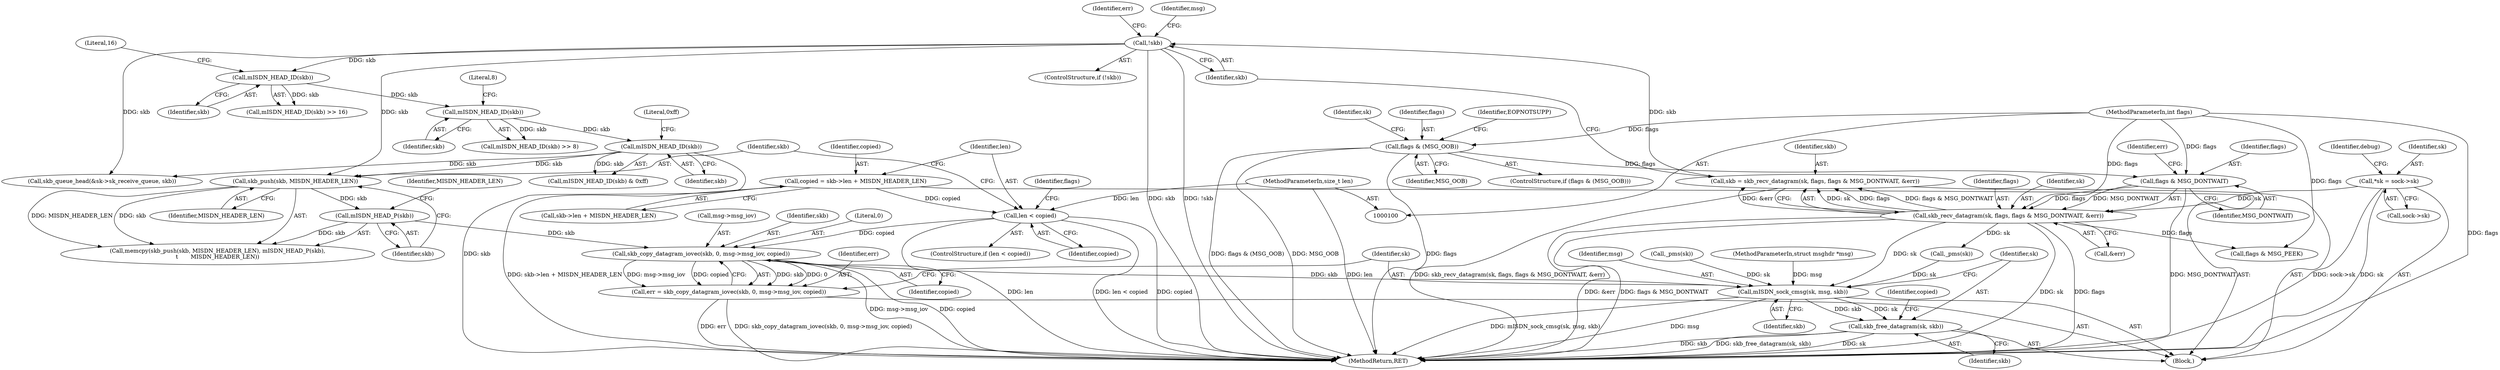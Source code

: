 digraph "0_linux_f3d3342602f8bcbf37d7c46641cb9bca7618eb1c_1@API" {
"1000303" [label="(Call,skb_copy_datagram_iovec(skb, 0, msg->msg_iov, copied))"];
"1000298" [label="(Call,mISDN_HEAD_P(skb))"];
"1000295" [label="(Call,skb_push(skb, MISDN_HEADER_LEN))"];
"1000215" [label="(Call,mISDN_HEAD_ID(skb))"];
"1000206" [label="(Call,mISDN_HEAD_ID(skb))"];
"1000196" [label="(Call,mISDN_HEAD_ID(skb))"];
"1000147" [label="(Call,!skb)"];
"1000136" [label="(Call,skb = skb_recv_datagram(sk, flags, flags & MSG_DONTWAIT, &err))"];
"1000138" [label="(Call,skb_recv_datagram(sk, flags, flags & MSG_DONTWAIT, &err))"];
"1000109" [label="(Call,*sk = sock->sk)"];
"1000141" [label="(Call,flags & MSG_DONTWAIT)"];
"1000122" [label="(Call,flags & (MSG_OOB))"];
"1000105" [label="(MethodParameterIn,int flags)"];
"1000271" [label="(Call,len < copied)"];
"1000104" [label="(MethodParameterIn,size_t len)"];
"1000263" [label="(Call,copied = skb->len + MISDN_HEADER_LEN)"];
"1000301" [label="(Call,err = skb_copy_datagram_iovec(skb, 0, msg->msg_iov, copied))"];
"1000310" [label="(Call,mISDN_sock_cmsg(sk, msg, skb))"];
"1000314" [label="(Call,skb_free_datagram(sk, skb))"];
"1000150" [label="(Identifier,err)"];
"1000312" [label="(Identifier,msg)"];
"1000137" [label="(Identifier,skb)"];
"1000109" [label="(Call,*sk = sock->sk)"];
"1000124" [label="(Identifier,MSG_OOB)"];
"1000318" [label="(MethodReturn,RET)"];
"1000316" [label="(Identifier,skb)"];
"1000265" [label="(Call,skb->len + MISDN_HEADER_LEN)"];
"1000250" [label="(Call,_pms(sk))"];
"1000214" [label="(Call,mISDN_HEAD_ID(skb) & 0xff)"];
"1000305" [label="(Literal,0)"];
"1000141" [label="(Call,flags & MSG_DONTWAIT)"];
"1000121" [label="(ControlStructure,if (flags & (MSG_OOB)))"];
"1000147" [label="(Call,!skb)"];
"1000146" [label="(ControlStructure,if (!skb))"];
"1000153" [label="(Identifier,msg)"];
"1000273" [label="(Identifier,copied)"];
"1000303" [label="(Call,skb_copy_datagram_iovec(skb, 0, msg->msg_iov, copied))"];
"1000198" [label="(Literal,16)"];
"1000295" [label="(Call,skb_push(skb, MISDN_HEADER_LEN))"];
"1000277" [label="(Identifier,flags)"];
"1000294" [label="(Call,memcpy(skb_push(skb, MISDN_HEADER_LEN), mISDN_HEAD_P(skb),\n\t       MISDN_HEADER_LEN))"];
"1000306" [label="(Call,msg->msg_iov)"];
"1000208" [label="(Literal,8)"];
"1000197" [label="(Identifier,skb)"];
"1000122" [label="(Call,flags & (MSG_OOB))"];
"1000317" [label="(Identifier,copied)"];
"1000127" [label="(Identifier,EOPNOTSUPP)"];
"1000302" [label="(Identifier,err)"];
"1000276" [label="(Call,flags & MSG_PEEK)"];
"1000195" [label="(Call,mISDN_HEAD_ID(skb) >> 16)"];
"1000119" [label="(Identifier,debug)"];
"1000300" [label="(Identifier,MISDN_HEADER_LEN)"];
"1000304" [label="(Identifier,skb)"];
"1000311" [label="(Identifier,sk)"];
"1000296" [label="(Identifier,skb)"];
"1000139" [label="(Identifier,sk)"];
"1000105" [label="(MethodParameterIn,int flags)"];
"1000216" [label="(Identifier,skb)"];
"1000270" [label="(ControlStructure,if (len < copied))"];
"1000272" [label="(Identifier,len)"];
"1000264" [label="(Identifier,copied)"];
"1000313" [label="(Identifier,skb)"];
"1000143" [label="(Identifier,MSG_DONTWAIT)"];
"1000310" [label="(Call,mISDN_sock_cmsg(sk, msg, skb))"];
"1000136" [label="(Call,skb = skb_recv_datagram(sk, flags, flags & MSG_DONTWAIT, &err))"];
"1000131" [label="(Identifier,sk)"];
"1000297" [label="(Identifier,MISDN_HEADER_LEN)"];
"1000104" [label="(MethodParameterIn,size_t len)"];
"1000148" [label="(Identifier,skb)"];
"1000106" [label="(Block,)"];
"1000173" [label="(Call,_pms(sk))"];
"1000301" [label="(Call,err = skb_copy_datagram_iovec(skb, 0, msg->msg_iov, copied))"];
"1000123" [label="(Identifier,flags)"];
"1000263" [label="(Call,copied = skb->len + MISDN_HEADER_LEN)"];
"1000138" [label="(Call,skb_recv_datagram(sk, flags, flags & MSG_DONTWAIT, &err))"];
"1000299" [label="(Identifier,skb)"];
"1000298" [label="(Call,mISDN_HEAD_P(skb))"];
"1000271" [label="(Call,len < copied)"];
"1000111" [label="(Call,sock->sk)"];
"1000315" [label="(Identifier,sk)"];
"1000314" [label="(Call,skb_free_datagram(sk, skb))"];
"1000206" [label="(Call,mISDN_HEAD_ID(skb))"];
"1000140" [label="(Identifier,flags)"];
"1000145" [label="(Identifier,err)"];
"1000215" [label="(Call,mISDN_HEAD_ID(skb))"];
"1000142" [label="(Identifier,flags)"];
"1000103" [label="(MethodParameterIn,struct msghdr *msg)"];
"1000205" [label="(Call,mISDN_HEAD_ID(skb) >> 8)"];
"1000285" [label="(Call,skb_queue_head(&sk->sk_receive_queue, skb))"];
"1000196" [label="(Call,mISDN_HEAD_ID(skb))"];
"1000207" [label="(Identifier,skb)"];
"1000217" [label="(Literal,0xff)"];
"1000309" [label="(Identifier,copied)"];
"1000144" [label="(Call,&err)"];
"1000110" [label="(Identifier,sk)"];
"1000303" -> "1000301"  [label="AST: "];
"1000303" -> "1000309"  [label="CFG: "];
"1000304" -> "1000303"  [label="AST: "];
"1000305" -> "1000303"  [label="AST: "];
"1000306" -> "1000303"  [label="AST: "];
"1000309" -> "1000303"  [label="AST: "];
"1000301" -> "1000303"  [label="CFG: "];
"1000303" -> "1000318"  [label="DDG: copied"];
"1000303" -> "1000318"  [label="DDG: msg->msg_iov"];
"1000303" -> "1000301"  [label="DDG: skb"];
"1000303" -> "1000301"  [label="DDG: 0"];
"1000303" -> "1000301"  [label="DDG: msg->msg_iov"];
"1000303" -> "1000301"  [label="DDG: copied"];
"1000298" -> "1000303"  [label="DDG: skb"];
"1000271" -> "1000303"  [label="DDG: copied"];
"1000303" -> "1000310"  [label="DDG: skb"];
"1000298" -> "1000294"  [label="AST: "];
"1000298" -> "1000299"  [label="CFG: "];
"1000299" -> "1000298"  [label="AST: "];
"1000300" -> "1000298"  [label="CFG: "];
"1000298" -> "1000294"  [label="DDG: skb"];
"1000295" -> "1000298"  [label="DDG: skb"];
"1000295" -> "1000294"  [label="AST: "];
"1000295" -> "1000297"  [label="CFG: "];
"1000296" -> "1000295"  [label="AST: "];
"1000297" -> "1000295"  [label="AST: "];
"1000299" -> "1000295"  [label="CFG: "];
"1000295" -> "1000294"  [label="DDG: skb"];
"1000295" -> "1000294"  [label="DDG: MISDN_HEADER_LEN"];
"1000215" -> "1000295"  [label="DDG: skb"];
"1000147" -> "1000295"  [label="DDG: skb"];
"1000215" -> "1000214"  [label="AST: "];
"1000215" -> "1000216"  [label="CFG: "];
"1000216" -> "1000215"  [label="AST: "];
"1000217" -> "1000215"  [label="CFG: "];
"1000215" -> "1000318"  [label="DDG: skb"];
"1000215" -> "1000214"  [label="DDG: skb"];
"1000206" -> "1000215"  [label="DDG: skb"];
"1000215" -> "1000285"  [label="DDG: skb"];
"1000206" -> "1000205"  [label="AST: "];
"1000206" -> "1000207"  [label="CFG: "];
"1000207" -> "1000206"  [label="AST: "];
"1000208" -> "1000206"  [label="CFG: "];
"1000206" -> "1000205"  [label="DDG: skb"];
"1000196" -> "1000206"  [label="DDG: skb"];
"1000196" -> "1000195"  [label="AST: "];
"1000196" -> "1000197"  [label="CFG: "];
"1000197" -> "1000196"  [label="AST: "];
"1000198" -> "1000196"  [label="CFG: "];
"1000196" -> "1000195"  [label="DDG: skb"];
"1000147" -> "1000196"  [label="DDG: skb"];
"1000147" -> "1000146"  [label="AST: "];
"1000147" -> "1000148"  [label="CFG: "];
"1000148" -> "1000147"  [label="AST: "];
"1000150" -> "1000147"  [label="CFG: "];
"1000153" -> "1000147"  [label="CFG: "];
"1000147" -> "1000318"  [label="DDG: skb"];
"1000147" -> "1000318"  [label="DDG: !skb"];
"1000136" -> "1000147"  [label="DDG: skb"];
"1000147" -> "1000285"  [label="DDG: skb"];
"1000136" -> "1000106"  [label="AST: "];
"1000136" -> "1000138"  [label="CFG: "];
"1000137" -> "1000136"  [label="AST: "];
"1000138" -> "1000136"  [label="AST: "];
"1000148" -> "1000136"  [label="CFG: "];
"1000136" -> "1000318"  [label="DDG: skb_recv_datagram(sk, flags, flags & MSG_DONTWAIT, &err)"];
"1000138" -> "1000136"  [label="DDG: sk"];
"1000138" -> "1000136"  [label="DDG: flags"];
"1000138" -> "1000136"  [label="DDG: flags & MSG_DONTWAIT"];
"1000138" -> "1000136"  [label="DDG: &err"];
"1000138" -> "1000144"  [label="CFG: "];
"1000139" -> "1000138"  [label="AST: "];
"1000140" -> "1000138"  [label="AST: "];
"1000141" -> "1000138"  [label="AST: "];
"1000144" -> "1000138"  [label="AST: "];
"1000138" -> "1000318"  [label="DDG: flags & MSG_DONTWAIT"];
"1000138" -> "1000318"  [label="DDG: sk"];
"1000138" -> "1000318"  [label="DDG: flags"];
"1000138" -> "1000318"  [label="DDG: &err"];
"1000109" -> "1000138"  [label="DDG: sk"];
"1000141" -> "1000138"  [label="DDG: flags"];
"1000141" -> "1000138"  [label="DDG: MSG_DONTWAIT"];
"1000105" -> "1000138"  [label="DDG: flags"];
"1000138" -> "1000173"  [label="DDG: sk"];
"1000138" -> "1000276"  [label="DDG: flags"];
"1000138" -> "1000310"  [label="DDG: sk"];
"1000109" -> "1000106"  [label="AST: "];
"1000109" -> "1000111"  [label="CFG: "];
"1000110" -> "1000109"  [label="AST: "];
"1000111" -> "1000109"  [label="AST: "];
"1000119" -> "1000109"  [label="CFG: "];
"1000109" -> "1000318"  [label="DDG: sk"];
"1000109" -> "1000318"  [label="DDG: sock->sk"];
"1000141" -> "1000143"  [label="CFG: "];
"1000142" -> "1000141"  [label="AST: "];
"1000143" -> "1000141"  [label="AST: "];
"1000145" -> "1000141"  [label="CFG: "];
"1000141" -> "1000318"  [label="DDG: MSG_DONTWAIT"];
"1000122" -> "1000141"  [label="DDG: flags"];
"1000105" -> "1000141"  [label="DDG: flags"];
"1000122" -> "1000121"  [label="AST: "];
"1000122" -> "1000124"  [label="CFG: "];
"1000123" -> "1000122"  [label="AST: "];
"1000124" -> "1000122"  [label="AST: "];
"1000127" -> "1000122"  [label="CFG: "];
"1000131" -> "1000122"  [label="CFG: "];
"1000122" -> "1000318"  [label="DDG: flags"];
"1000122" -> "1000318"  [label="DDG: flags & (MSG_OOB)"];
"1000122" -> "1000318"  [label="DDG: MSG_OOB"];
"1000105" -> "1000122"  [label="DDG: flags"];
"1000105" -> "1000100"  [label="AST: "];
"1000105" -> "1000318"  [label="DDG: flags"];
"1000105" -> "1000276"  [label="DDG: flags"];
"1000271" -> "1000270"  [label="AST: "];
"1000271" -> "1000273"  [label="CFG: "];
"1000272" -> "1000271"  [label="AST: "];
"1000273" -> "1000271"  [label="AST: "];
"1000277" -> "1000271"  [label="CFG: "];
"1000296" -> "1000271"  [label="CFG: "];
"1000271" -> "1000318"  [label="DDG: copied"];
"1000271" -> "1000318"  [label="DDG: len"];
"1000271" -> "1000318"  [label="DDG: len < copied"];
"1000104" -> "1000271"  [label="DDG: len"];
"1000263" -> "1000271"  [label="DDG: copied"];
"1000104" -> "1000100"  [label="AST: "];
"1000104" -> "1000318"  [label="DDG: len"];
"1000263" -> "1000106"  [label="AST: "];
"1000263" -> "1000265"  [label="CFG: "];
"1000264" -> "1000263"  [label="AST: "];
"1000265" -> "1000263"  [label="AST: "];
"1000272" -> "1000263"  [label="CFG: "];
"1000263" -> "1000318"  [label="DDG: skb->len + MISDN_HEADER_LEN"];
"1000301" -> "1000106"  [label="AST: "];
"1000302" -> "1000301"  [label="AST: "];
"1000311" -> "1000301"  [label="CFG: "];
"1000301" -> "1000318"  [label="DDG: skb_copy_datagram_iovec(skb, 0, msg->msg_iov, copied)"];
"1000301" -> "1000318"  [label="DDG: err"];
"1000310" -> "1000106"  [label="AST: "];
"1000310" -> "1000313"  [label="CFG: "];
"1000311" -> "1000310"  [label="AST: "];
"1000312" -> "1000310"  [label="AST: "];
"1000313" -> "1000310"  [label="AST: "];
"1000315" -> "1000310"  [label="CFG: "];
"1000310" -> "1000318"  [label="DDG: msg"];
"1000310" -> "1000318"  [label="DDG: mISDN_sock_cmsg(sk, msg, skb)"];
"1000250" -> "1000310"  [label="DDG: sk"];
"1000173" -> "1000310"  [label="DDG: sk"];
"1000103" -> "1000310"  [label="DDG: msg"];
"1000310" -> "1000314"  [label="DDG: sk"];
"1000310" -> "1000314"  [label="DDG: skb"];
"1000314" -> "1000106"  [label="AST: "];
"1000314" -> "1000316"  [label="CFG: "];
"1000315" -> "1000314"  [label="AST: "];
"1000316" -> "1000314"  [label="AST: "];
"1000317" -> "1000314"  [label="CFG: "];
"1000314" -> "1000318"  [label="DDG: sk"];
"1000314" -> "1000318"  [label="DDG: skb"];
"1000314" -> "1000318"  [label="DDG: skb_free_datagram(sk, skb)"];
}
